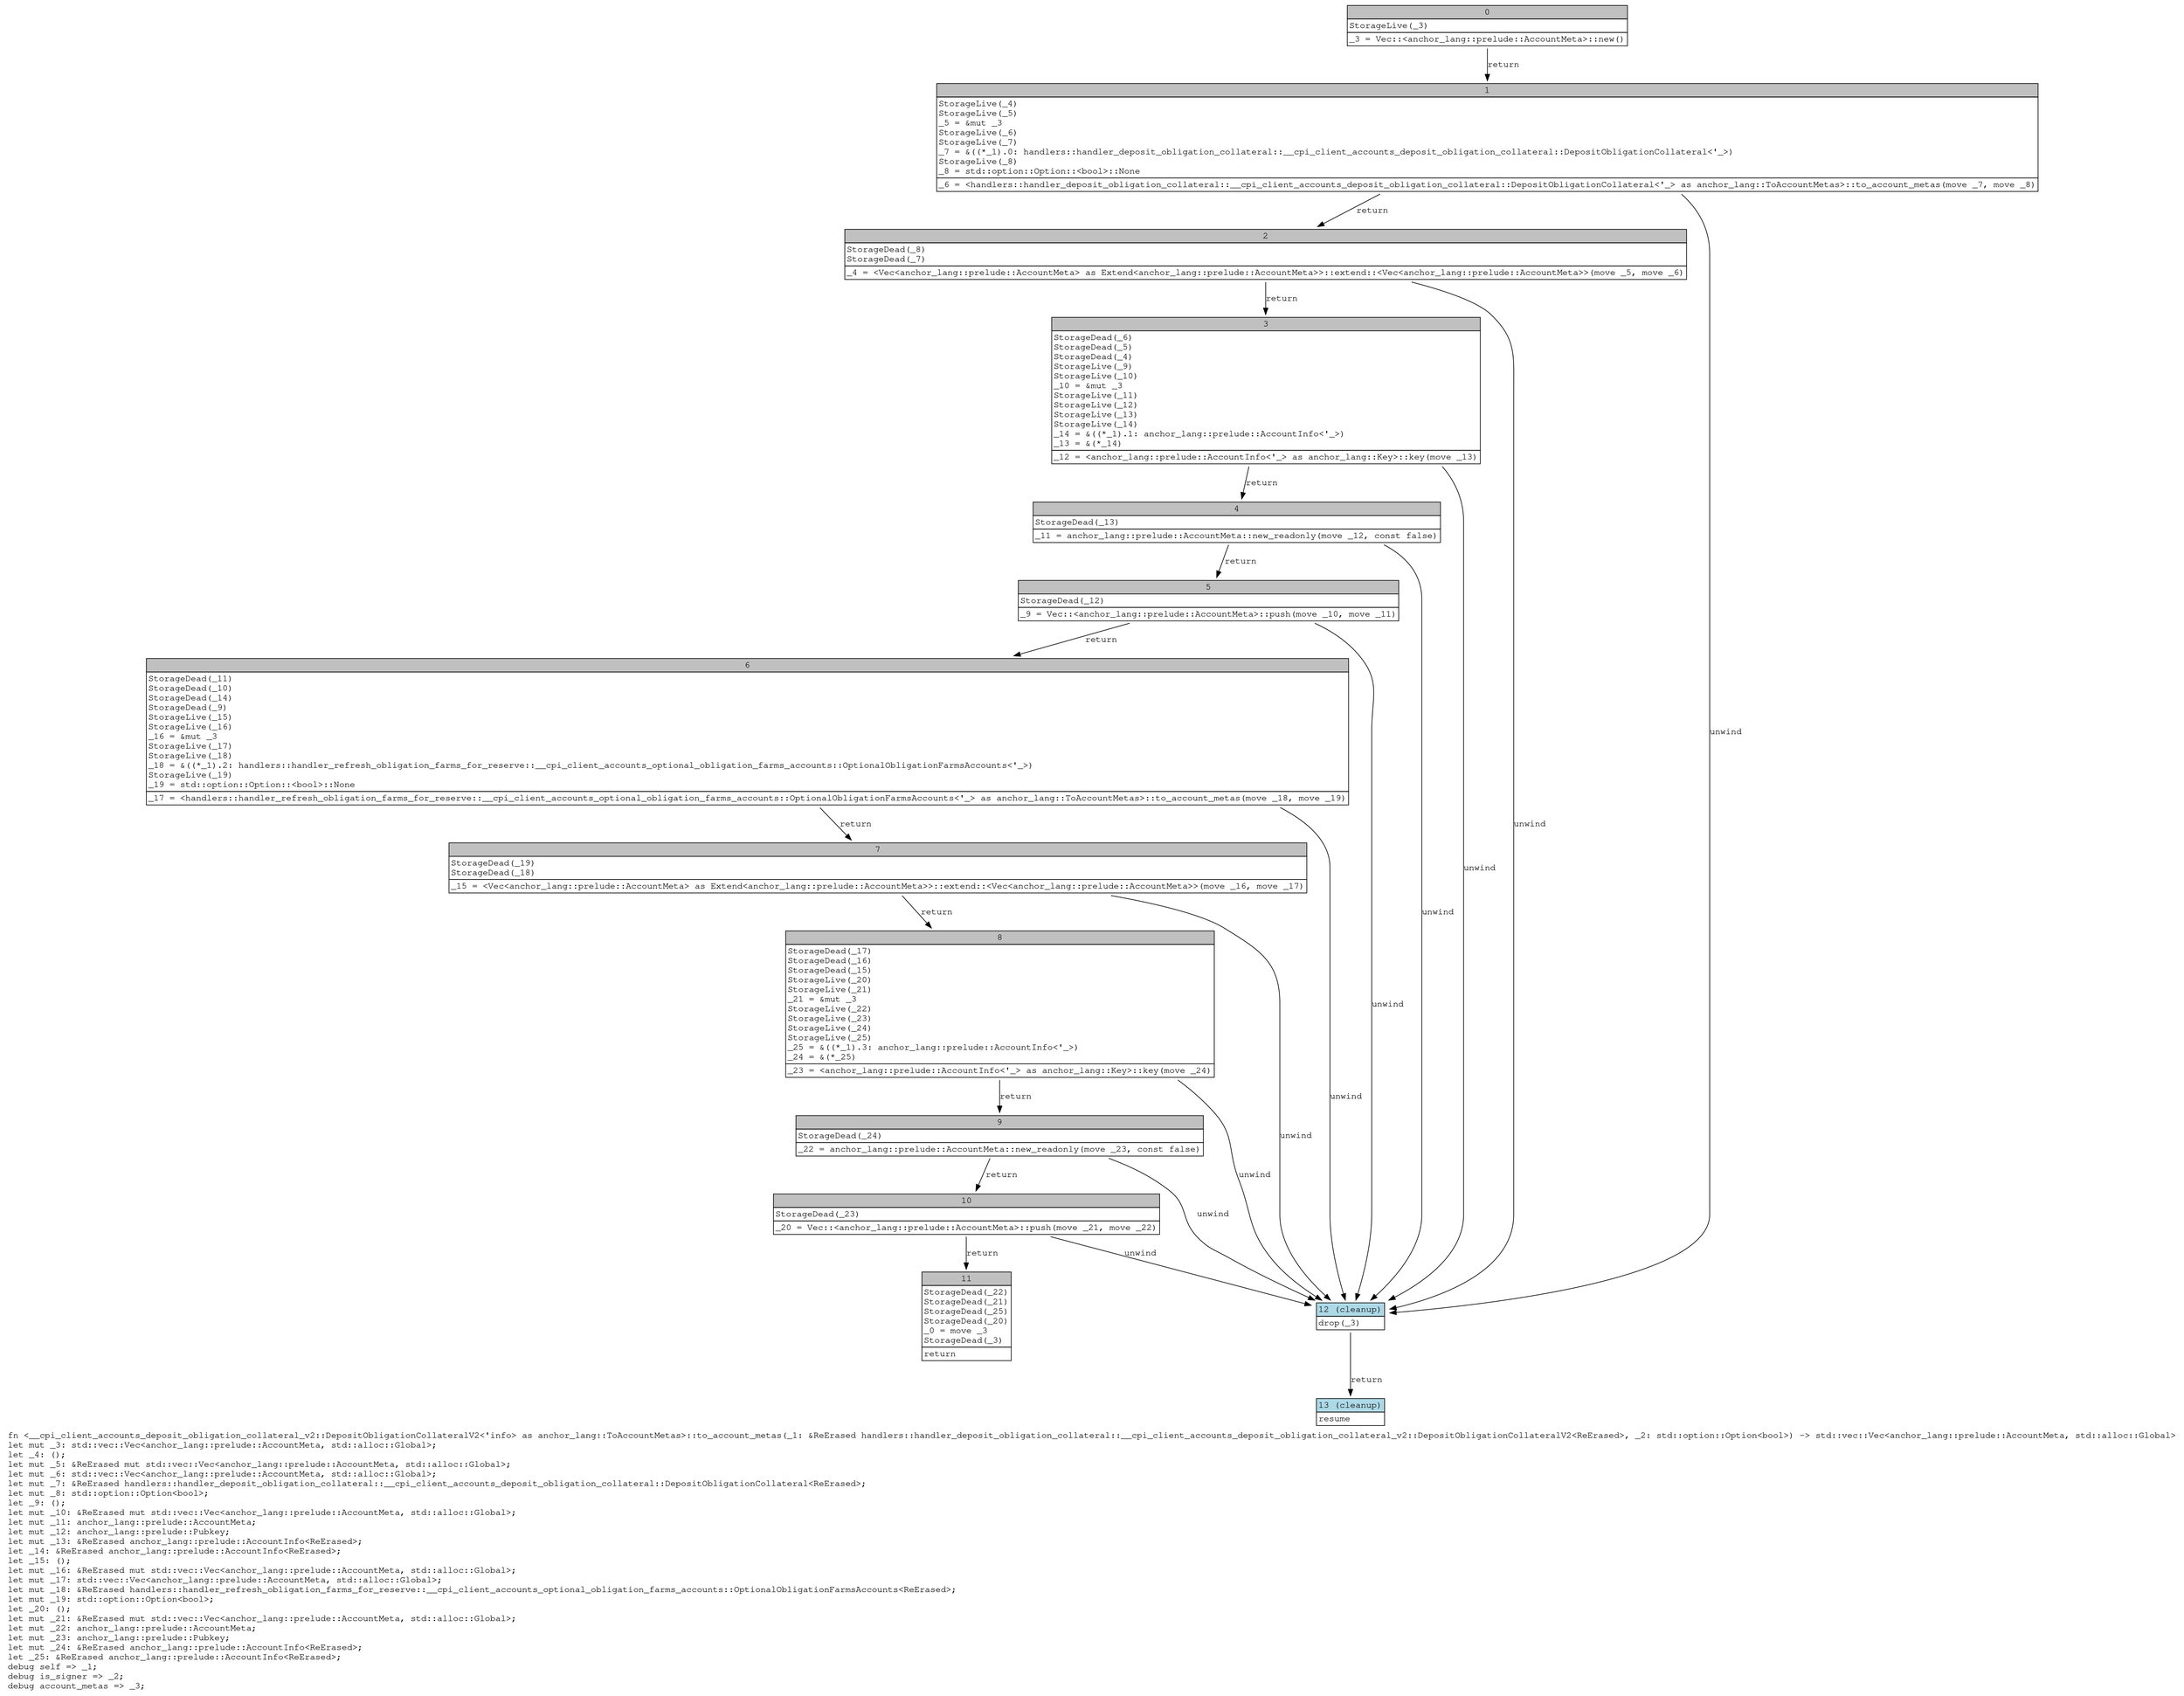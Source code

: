 digraph Mir_0_3281 {
    graph [fontname="Courier, monospace"];
    node [fontname="Courier, monospace"];
    edge [fontname="Courier, monospace"];
    label=<fn &lt;__cpi_client_accounts_deposit_obligation_collateral_v2::DepositObligationCollateralV2&lt;'info&gt; as anchor_lang::ToAccountMetas&gt;::to_account_metas(_1: &amp;ReErased handlers::handler_deposit_obligation_collateral::__cpi_client_accounts_deposit_obligation_collateral_v2::DepositObligationCollateralV2&lt;ReErased&gt;, _2: std::option::Option&lt;bool&gt;) -&gt; std::vec::Vec&lt;anchor_lang::prelude::AccountMeta, std::alloc::Global&gt;<br align="left"/>let mut _3: std::vec::Vec&lt;anchor_lang::prelude::AccountMeta, std::alloc::Global&gt;;<br align="left"/>let _4: ();<br align="left"/>let mut _5: &amp;ReErased mut std::vec::Vec&lt;anchor_lang::prelude::AccountMeta, std::alloc::Global&gt;;<br align="left"/>let mut _6: std::vec::Vec&lt;anchor_lang::prelude::AccountMeta, std::alloc::Global&gt;;<br align="left"/>let mut _7: &amp;ReErased handlers::handler_deposit_obligation_collateral::__cpi_client_accounts_deposit_obligation_collateral::DepositObligationCollateral&lt;ReErased&gt;;<br align="left"/>let mut _8: std::option::Option&lt;bool&gt;;<br align="left"/>let _9: ();<br align="left"/>let mut _10: &amp;ReErased mut std::vec::Vec&lt;anchor_lang::prelude::AccountMeta, std::alloc::Global&gt;;<br align="left"/>let mut _11: anchor_lang::prelude::AccountMeta;<br align="left"/>let mut _12: anchor_lang::prelude::Pubkey;<br align="left"/>let mut _13: &amp;ReErased anchor_lang::prelude::AccountInfo&lt;ReErased&gt;;<br align="left"/>let _14: &amp;ReErased anchor_lang::prelude::AccountInfo&lt;ReErased&gt;;<br align="left"/>let _15: ();<br align="left"/>let mut _16: &amp;ReErased mut std::vec::Vec&lt;anchor_lang::prelude::AccountMeta, std::alloc::Global&gt;;<br align="left"/>let mut _17: std::vec::Vec&lt;anchor_lang::prelude::AccountMeta, std::alloc::Global&gt;;<br align="left"/>let mut _18: &amp;ReErased handlers::handler_refresh_obligation_farms_for_reserve::__cpi_client_accounts_optional_obligation_farms_accounts::OptionalObligationFarmsAccounts&lt;ReErased&gt;;<br align="left"/>let mut _19: std::option::Option&lt;bool&gt;;<br align="left"/>let _20: ();<br align="left"/>let mut _21: &amp;ReErased mut std::vec::Vec&lt;anchor_lang::prelude::AccountMeta, std::alloc::Global&gt;;<br align="left"/>let mut _22: anchor_lang::prelude::AccountMeta;<br align="left"/>let mut _23: anchor_lang::prelude::Pubkey;<br align="left"/>let mut _24: &amp;ReErased anchor_lang::prelude::AccountInfo&lt;ReErased&gt;;<br align="left"/>let _25: &amp;ReErased anchor_lang::prelude::AccountInfo&lt;ReErased&gt;;<br align="left"/>debug self =&gt; _1;<br align="left"/>debug is_signer =&gt; _2;<br align="left"/>debug account_metas =&gt; _3;<br align="left"/>>;
    bb0__0_3281 [shape="none", label=<<table border="0" cellborder="1" cellspacing="0"><tr><td bgcolor="gray" align="center" colspan="1">0</td></tr><tr><td align="left" balign="left">StorageLive(_3)<br/></td></tr><tr><td align="left">_3 = Vec::&lt;anchor_lang::prelude::AccountMeta&gt;::new()</td></tr></table>>];
    bb1__0_3281 [shape="none", label=<<table border="0" cellborder="1" cellspacing="0"><tr><td bgcolor="gray" align="center" colspan="1">1</td></tr><tr><td align="left" balign="left">StorageLive(_4)<br/>StorageLive(_5)<br/>_5 = &amp;mut _3<br/>StorageLive(_6)<br/>StorageLive(_7)<br/>_7 = &amp;((*_1).0: handlers::handler_deposit_obligation_collateral::__cpi_client_accounts_deposit_obligation_collateral::DepositObligationCollateral&lt;'_&gt;)<br/>StorageLive(_8)<br/>_8 = std::option::Option::&lt;bool&gt;::None<br/></td></tr><tr><td align="left">_6 = &lt;handlers::handler_deposit_obligation_collateral::__cpi_client_accounts_deposit_obligation_collateral::DepositObligationCollateral&lt;'_&gt; as anchor_lang::ToAccountMetas&gt;::to_account_metas(move _7, move _8)</td></tr></table>>];
    bb2__0_3281 [shape="none", label=<<table border="0" cellborder="1" cellspacing="0"><tr><td bgcolor="gray" align="center" colspan="1">2</td></tr><tr><td align="left" balign="left">StorageDead(_8)<br/>StorageDead(_7)<br/></td></tr><tr><td align="left">_4 = &lt;Vec&lt;anchor_lang::prelude::AccountMeta&gt; as Extend&lt;anchor_lang::prelude::AccountMeta&gt;&gt;::extend::&lt;Vec&lt;anchor_lang::prelude::AccountMeta&gt;&gt;(move _5, move _6)</td></tr></table>>];
    bb3__0_3281 [shape="none", label=<<table border="0" cellborder="1" cellspacing="0"><tr><td bgcolor="gray" align="center" colspan="1">3</td></tr><tr><td align="left" balign="left">StorageDead(_6)<br/>StorageDead(_5)<br/>StorageDead(_4)<br/>StorageLive(_9)<br/>StorageLive(_10)<br/>_10 = &amp;mut _3<br/>StorageLive(_11)<br/>StorageLive(_12)<br/>StorageLive(_13)<br/>StorageLive(_14)<br/>_14 = &amp;((*_1).1: anchor_lang::prelude::AccountInfo&lt;'_&gt;)<br/>_13 = &amp;(*_14)<br/></td></tr><tr><td align="left">_12 = &lt;anchor_lang::prelude::AccountInfo&lt;'_&gt; as anchor_lang::Key&gt;::key(move _13)</td></tr></table>>];
    bb4__0_3281 [shape="none", label=<<table border="0" cellborder="1" cellspacing="0"><tr><td bgcolor="gray" align="center" colspan="1">4</td></tr><tr><td align="left" balign="left">StorageDead(_13)<br/></td></tr><tr><td align="left">_11 = anchor_lang::prelude::AccountMeta::new_readonly(move _12, const false)</td></tr></table>>];
    bb5__0_3281 [shape="none", label=<<table border="0" cellborder="1" cellspacing="0"><tr><td bgcolor="gray" align="center" colspan="1">5</td></tr><tr><td align="left" balign="left">StorageDead(_12)<br/></td></tr><tr><td align="left">_9 = Vec::&lt;anchor_lang::prelude::AccountMeta&gt;::push(move _10, move _11)</td></tr></table>>];
    bb6__0_3281 [shape="none", label=<<table border="0" cellborder="1" cellspacing="0"><tr><td bgcolor="gray" align="center" colspan="1">6</td></tr><tr><td align="left" balign="left">StorageDead(_11)<br/>StorageDead(_10)<br/>StorageDead(_14)<br/>StorageDead(_9)<br/>StorageLive(_15)<br/>StorageLive(_16)<br/>_16 = &amp;mut _3<br/>StorageLive(_17)<br/>StorageLive(_18)<br/>_18 = &amp;((*_1).2: handlers::handler_refresh_obligation_farms_for_reserve::__cpi_client_accounts_optional_obligation_farms_accounts::OptionalObligationFarmsAccounts&lt;'_&gt;)<br/>StorageLive(_19)<br/>_19 = std::option::Option::&lt;bool&gt;::None<br/></td></tr><tr><td align="left">_17 = &lt;handlers::handler_refresh_obligation_farms_for_reserve::__cpi_client_accounts_optional_obligation_farms_accounts::OptionalObligationFarmsAccounts&lt;'_&gt; as anchor_lang::ToAccountMetas&gt;::to_account_metas(move _18, move _19)</td></tr></table>>];
    bb7__0_3281 [shape="none", label=<<table border="0" cellborder="1" cellspacing="0"><tr><td bgcolor="gray" align="center" colspan="1">7</td></tr><tr><td align="left" balign="left">StorageDead(_19)<br/>StorageDead(_18)<br/></td></tr><tr><td align="left">_15 = &lt;Vec&lt;anchor_lang::prelude::AccountMeta&gt; as Extend&lt;anchor_lang::prelude::AccountMeta&gt;&gt;::extend::&lt;Vec&lt;anchor_lang::prelude::AccountMeta&gt;&gt;(move _16, move _17)</td></tr></table>>];
    bb8__0_3281 [shape="none", label=<<table border="0" cellborder="1" cellspacing="0"><tr><td bgcolor="gray" align="center" colspan="1">8</td></tr><tr><td align="left" balign="left">StorageDead(_17)<br/>StorageDead(_16)<br/>StorageDead(_15)<br/>StorageLive(_20)<br/>StorageLive(_21)<br/>_21 = &amp;mut _3<br/>StorageLive(_22)<br/>StorageLive(_23)<br/>StorageLive(_24)<br/>StorageLive(_25)<br/>_25 = &amp;((*_1).3: anchor_lang::prelude::AccountInfo&lt;'_&gt;)<br/>_24 = &amp;(*_25)<br/></td></tr><tr><td align="left">_23 = &lt;anchor_lang::prelude::AccountInfo&lt;'_&gt; as anchor_lang::Key&gt;::key(move _24)</td></tr></table>>];
    bb9__0_3281 [shape="none", label=<<table border="0" cellborder="1" cellspacing="0"><tr><td bgcolor="gray" align="center" colspan="1">9</td></tr><tr><td align="left" balign="left">StorageDead(_24)<br/></td></tr><tr><td align="left">_22 = anchor_lang::prelude::AccountMeta::new_readonly(move _23, const false)</td></tr></table>>];
    bb10__0_3281 [shape="none", label=<<table border="0" cellborder="1" cellspacing="0"><tr><td bgcolor="gray" align="center" colspan="1">10</td></tr><tr><td align="left" balign="left">StorageDead(_23)<br/></td></tr><tr><td align="left">_20 = Vec::&lt;anchor_lang::prelude::AccountMeta&gt;::push(move _21, move _22)</td></tr></table>>];
    bb11__0_3281 [shape="none", label=<<table border="0" cellborder="1" cellspacing="0"><tr><td bgcolor="gray" align="center" colspan="1">11</td></tr><tr><td align="left" balign="left">StorageDead(_22)<br/>StorageDead(_21)<br/>StorageDead(_25)<br/>StorageDead(_20)<br/>_0 = move _3<br/>StorageDead(_3)<br/></td></tr><tr><td align="left">return</td></tr></table>>];
    bb12__0_3281 [shape="none", label=<<table border="0" cellborder="1" cellspacing="0"><tr><td bgcolor="lightblue" align="center" colspan="1">12 (cleanup)</td></tr><tr><td align="left">drop(_3)</td></tr></table>>];
    bb13__0_3281 [shape="none", label=<<table border="0" cellborder="1" cellspacing="0"><tr><td bgcolor="lightblue" align="center" colspan="1">13 (cleanup)</td></tr><tr><td align="left">resume</td></tr></table>>];
    bb0__0_3281 -> bb1__0_3281 [label="return"];
    bb1__0_3281 -> bb2__0_3281 [label="return"];
    bb1__0_3281 -> bb12__0_3281 [label="unwind"];
    bb2__0_3281 -> bb3__0_3281 [label="return"];
    bb2__0_3281 -> bb12__0_3281 [label="unwind"];
    bb3__0_3281 -> bb4__0_3281 [label="return"];
    bb3__0_3281 -> bb12__0_3281 [label="unwind"];
    bb4__0_3281 -> bb5__0_3281 [label="return"];
    bb4__0_3281 -> bb12__0_3281 [label="unwind"];
    bb5__0_3281 -> bb6__0_3281 [label="return"];
    bb5__0_3281 -> bb12__0_3281 [label="unwind"];
    bb6__0_3281 -> bb7__0_3281 [label="return"];
    bb6__0_3281 -> bb12__0_3281 [label="unwind"];
    bb7__0_3281 -> bb8__0_3281 [label="return"];
    bb7__0_3281 -> bb12__0_3281 [label="unwind"];
    bb8__0_3281 -> bb9__0_3281 [label="return"];
    bb8__0_3281 -> bb12__0_3281 [label="unwind"];
    bb9__0_3281 -> bb10__0_3281 [label="return"];
    bb9__0_3281 -> bb12__0_3281 [label="unwind"];
    bb10__0_3281 -> bb11__0_3281 [label="return"];
    bb10__0_3281 -> bb12__0_3281 [label="unwind"];
    bb12__0_3281 -> bb13__0_3281 [label="return"];
}
